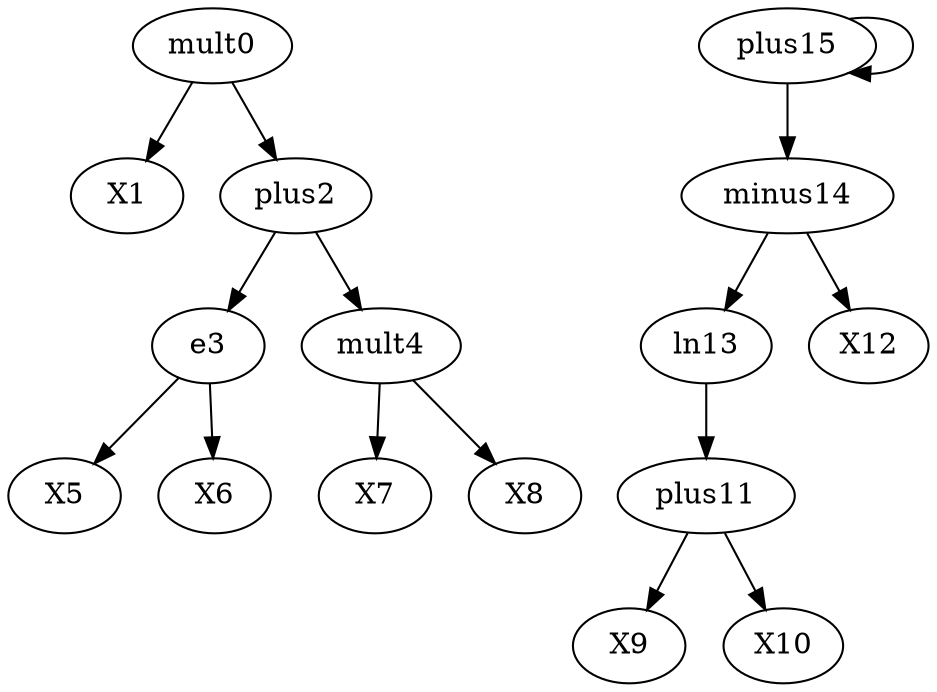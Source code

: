 digraph T {
	mult0 -> X1;
	mult0 -> plus2;
	plus2 -> e3;
	plus2 -> mult4;
	e3 -> X5;
	e3 -> X6;
	mult4 -> X7;
	mult4 -> X8;
	plus11 -> X9;
	plus11 -> X10;
	ln13 -> plus11;
	minus14 -> X12;
	minus14 -> ln13;
	plus15 -> minus14;
	plus15 -> plus15;
}
